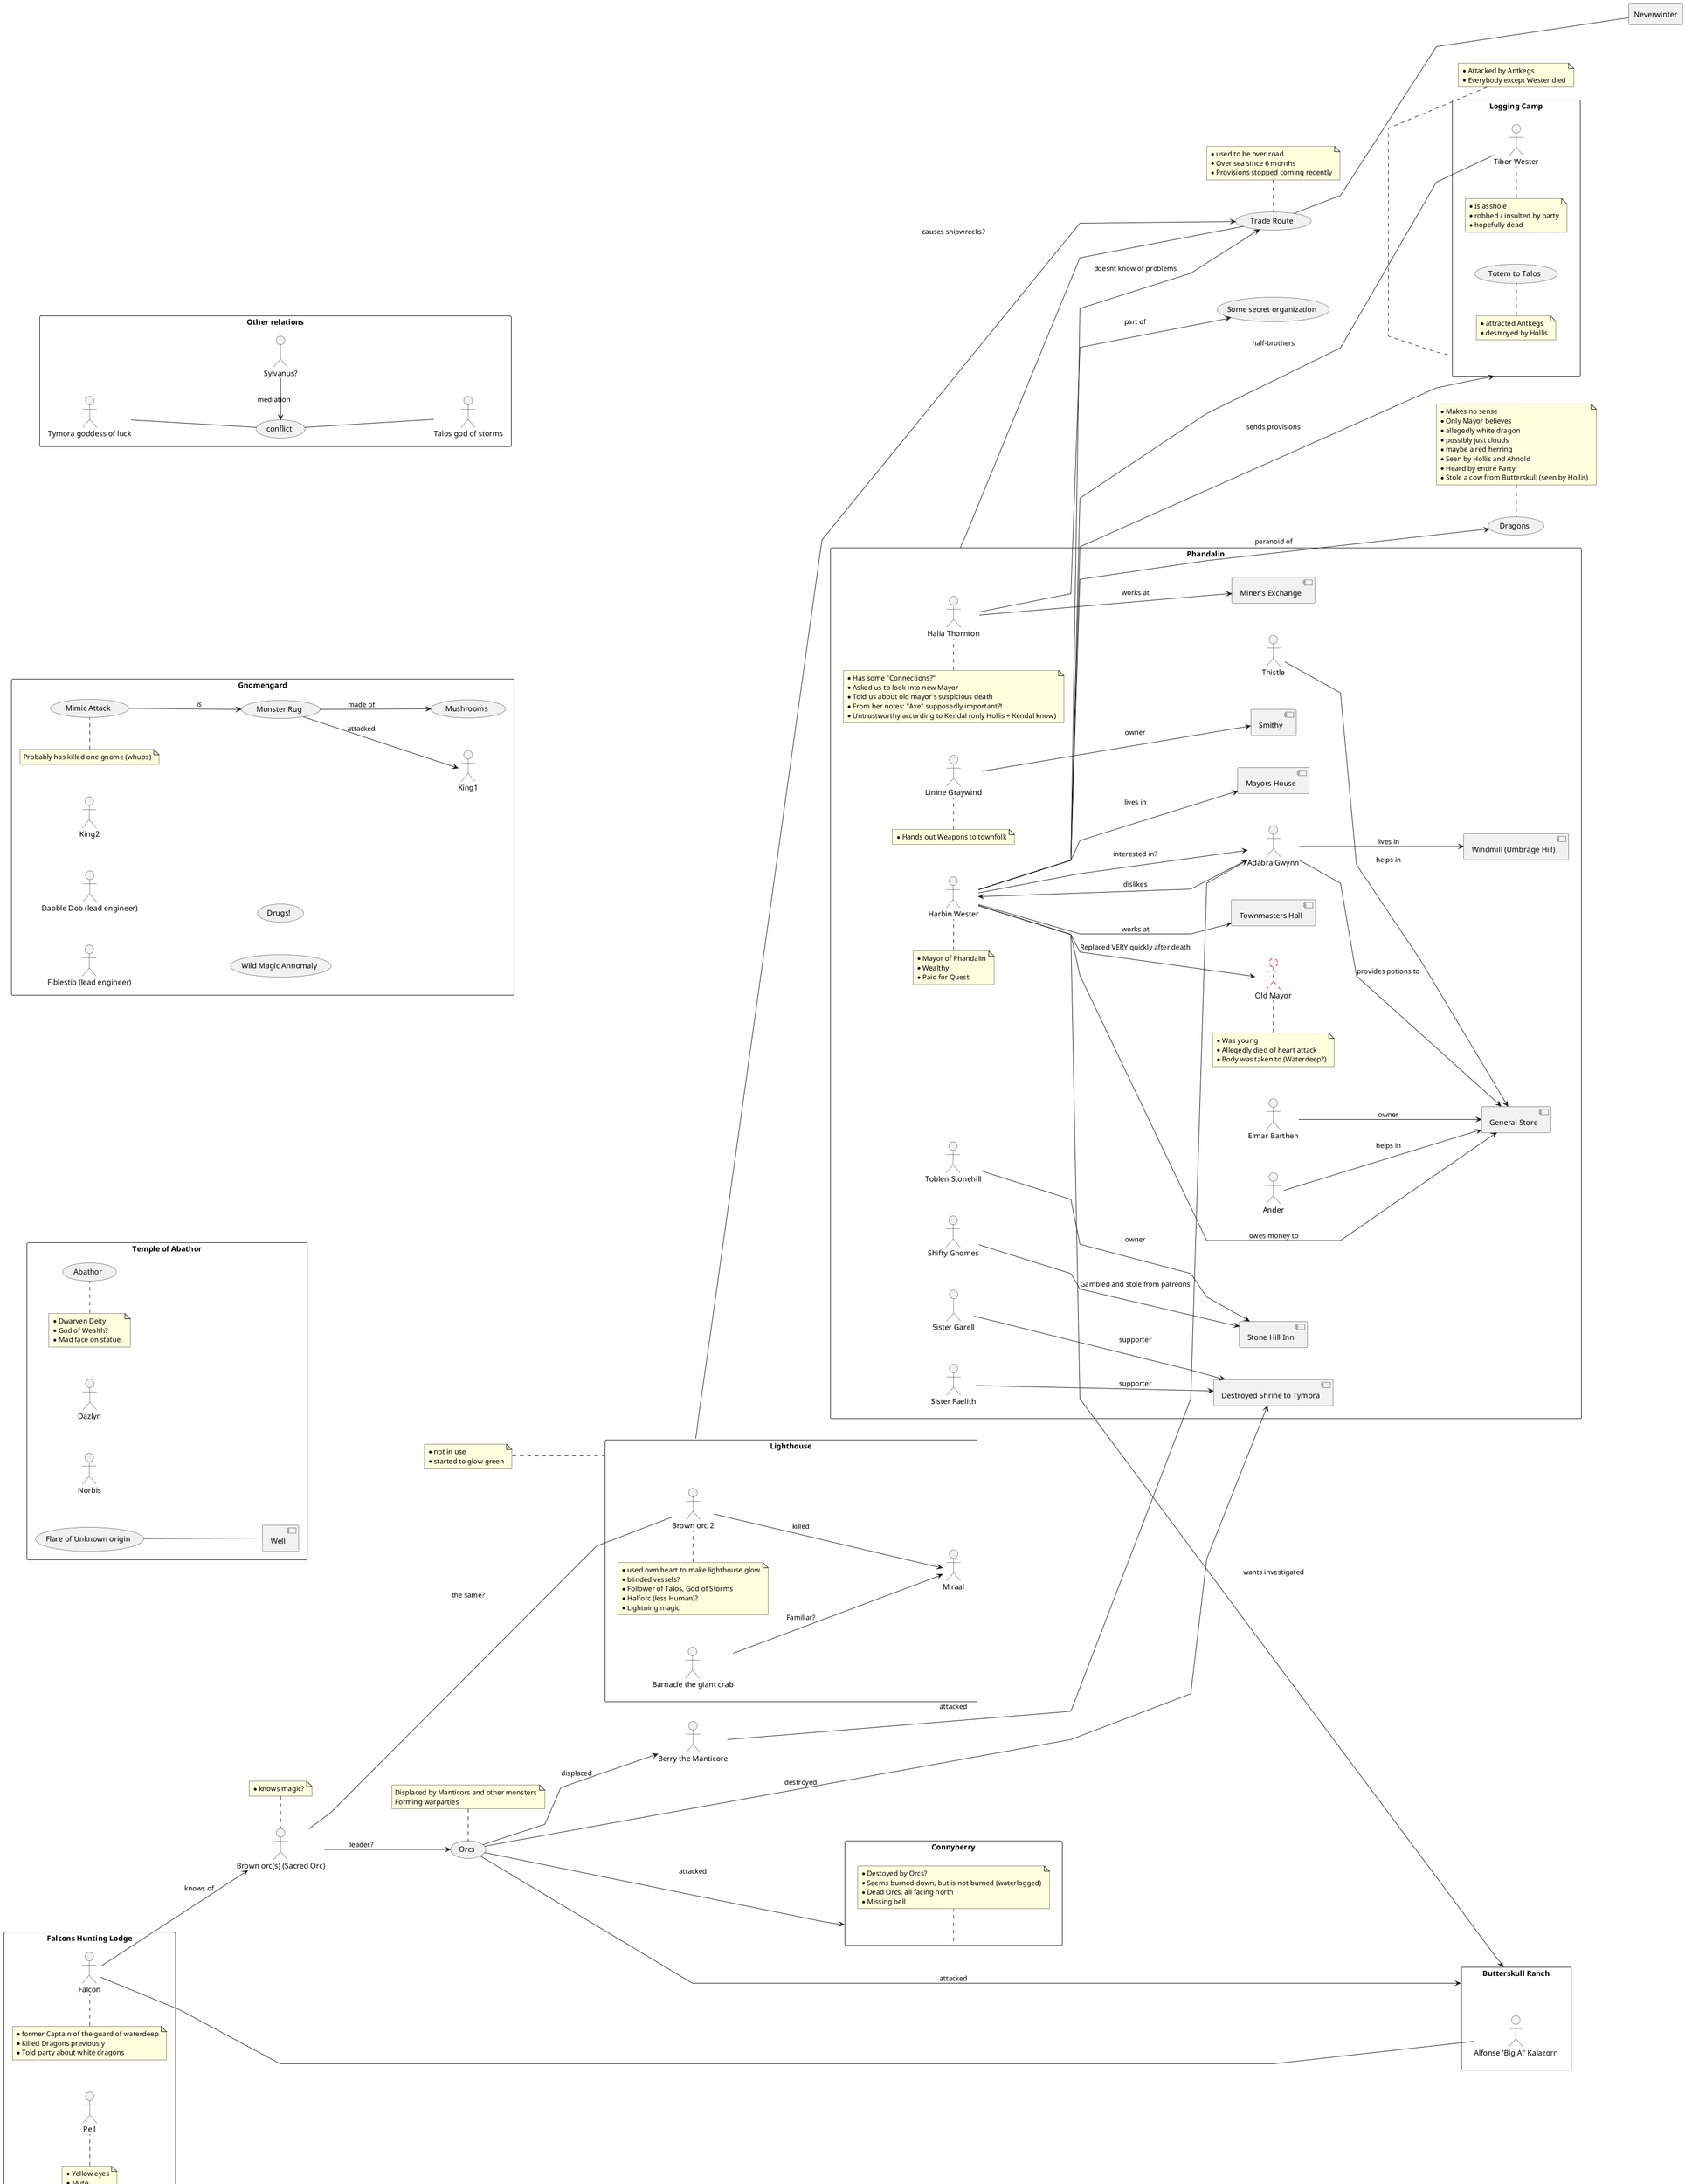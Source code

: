 @startuml Conspiracy Graph
left to right direction
skinparam linetype polyline
skinparam nodesep 60

'Global Actors here:
actor "Berry the Manticore" as manticorBerry
actor "Brown orc(s) (Sacred Orc)" as brownOrc
note top of brownOrc
    * knows magic?
end note

(Orcs) as orcs
note top of orcs
    Displaced by Manticors and other monsters
    Forming warparties
end note

(Dragons) as dragons
note top of dragons
    * Makes no sense
    * Only Mayor believes
    * allegedly white dragon
    * possibly just clouds
    * maybe a red herring
    * Seen by Hollis and Ahnold
    * Heard by entire Party
    * Stole a cow from Butterskull (seen by Hollis)
end note

(Some secret organization) as secretOrg

' Global only relations
brownOrc --> orcs : leader?
orcs --> manticorBerry : displaced

'######### Location Phandalin #########
rectangle Phandalin {
    ' locations
    [Stone Hill Inn] as stoneHillInn
    [Townmasters Hall] as townHall
    [Smithy]
    [Destroyed Shrine to Tymora] as shrine
    [General Store] as generalStore
    [Mayors House] as mayorsHouse
    [Miner's Exchange] as minerHall
    [Windmill (Umbrage Hill)] as Windmill

    'People / Actors with notes
    actor "Toblen Stonehill" as innkeep
    actor "Linine Graywind" as Smith
    note top of Smith
        * Hands out Weapons to townfolk
    end note
    actor "Sister Faelith" as Sister1
    actor "Sister Garell" as Sister2
    actor "Elmar Barthen" as generalStoreGuy
    actor "Ander" as generalStoreHelper
    actor "Thistle" as generalStoreHelper2

    actor "Harbin Wester" as Mayor
    note top of Mayor
        * Mayor of Phandalin
        * Wealthy
        * Paid for Quest
    end note

    actor "Adabra Gwynn" as potionSeller
    actor "Halia Thornton" as prospectorReception
    note top of prospectorReception
        * Has some "Connections?"
        * Asked us to look into new Mayor
        * Told us about old mayor's suspicious death
        * From her notes: "Axe" supposedly important?!
        * Untrustworthy according to Kendal (only Hollis + Kendal know)
    end note

    actor "Old Mayor" as oldMayor #line.dashed;line:red
    note top of oldMayor
        * Was young
        * Allegedly died of heart attack
        * Body was taken to (Waterdeep?)
    end note

    actor "Shifty Gnomes" as shiftyGnomes

    'local relations

    shiftyGnomes --> stoneHillInn : Gambled and stole from patreons
    prospectorReception --> secretOrg : part of

    innkeep --> stoneHillInn : owner
    Smith --> Smithy : owner
    Sister1 --> shrine : supporter
    Sister2 --> shrine : supporter
    generalStoreGuy --> generalStore: owner
    generalStoreHelper --> generalStore : helps in
    generalStoreHelper2 --> generalStore : helps in
    Mayor --> mayorsHouse : lives in
    prospectorReception --> minerHall : works at
    potionSeller --> Windmill : lives in
    Mayor --> townHall : works at

    Mayor --> generalStore : owes money to
    Mayor --> potionSeller : interested in?
    potionSeller --> Mayor : dislikes

    Mayor --> oldMayor : Replaced VERY quickly after death

    potionSeller --> generalStore : provides potions to
}

manticorBerry ---> potionSeller : attacked
orcs ---> shrine : destroyed
Mayor  --->  dragons: paranoid of

'######### Temple of Abathor #########
rectangle "Temple of Abathor"{
    (Abathor)
    note top of Abathor
        * Dwarven Deity
        * God of Wealth?
        * Mad face on statue.
    end note
    actor Dazlyn
    actor Norbis

    [Well]
    (Flare of Unknown origin) as flare

    flare -- Well
}

'######### Gnomengard #########
rectangle "Gnomengard" {
    actor "Fiblestib (lead engineer)"
    actor "Dabble Dob (lead engineer)"
    actor King1 as king1
    actor King2 as king2

    (Monster Rug) as rugMonster
    (Mushrooms)
    (Wild Magic Annomaly)
    (Mimic Attack) as mimicattack
    (Drugs!)

    note top of mimicattack
        Probably has killed one gnome (whups)
    end note

    rugMonster --> Mushrooms : made of
    rugMonster --> king1 : attacked
    mimicattack --> rugMonster : is
}

'######### Woodcutter Camp #########
rectangle "Logging Camp" as woodcutterCamp {
    actor "Tibor Wester" as woodcutterLeader
    note top of woodcutterLeader
        * Is asshole
        * robbed / insulted by party
        * hopefully dead
    end note

    (Totem to Talos) as totem

    note top of totem
        * attracted Antkegs
        * destroyed by Hollis        
    end note
}

note top of woodcutterCamp
    * Attacked by Antkegs
    * Everybody except Wester died
end note

woodcutterLeader --- Mayor : half-brothers
Mayor ---> woodcutterCamp : sends provisions


'######### Butterskull Ranch #########
rectangle "Butterskull Ranch" as ranch {
    actor "Alfonse 'Big Al' Kalazorn" as sheriff

}

orcs ---> ranch : attacked
Mayor ---> ranch : wants investigated
'Mayor ---> sheriff : wants proof of demise?

'######### Lighthouse #########
rectangle "Lighthouse" as lighthouse {
    actor "Barnacle the giant crab" as barnacle
    actor "Miraal" as miraal
    actor "Brown orc 2" as brownOrcLighthouse
    note top of brownOrcLighthouse
        * used own heart to make lighthouse glow
        * blinded vessels?
        * Follower of Talos, God of Storms
        * Halforc (less Human)?
        * Lightning magic
    end note

    barnacle --> miraal : Familiar?
    brownOrcLighthouse --> miraal : killed
}

note left of lighthouse
    * not in use
    * started to glow green
end note

brownOrc --- brownOrcLighthouse : the same?

'######### Trade Route #########
(Trade Route) as tradeRoute

note top of tradeRoute
    * used to be over road
    * Over sea since 6 months
    * Provisions stopped coming recently
end note

tradeRoute --- Phandalin
Mayor ---> tradeRoute : doesnt know of problems
lighthouse ---> tradeRoute : causes shipwrecks?

'######### TNeverwinter #########
rectangle Neverwinter {
}

tradeRoute --- Neverwinter

'######### Falcons Lodge #########
rectangle "Falcons Hunting Lodge"{

    actor "Falcon" as falcon
    note top of falcon
        * former Captain of the guard of waterdeep
        * Killed Dragons previously
        * Told party about white dragons
    end note
    actor "Pell" as yellowBoy
    note top of yellowBoy
        * Yellow eyes
        * Mute
    end note
    actor "Boar with yellow Eyes" as yellowBoar
    actor "Corvin the chef" as corvin
}

falcon --- sheriff
falcon --> brownOrc : knows of

rectangle "Other relations" {
    actor "Tymora goddess of luck" as tymora
    actor "Talos god of storms" as talos
    actor "Sylvanus?" as sylvanus

    (conflict)
    tymora -- conflict
    conflict -- talos
    conflict <- sylvanus :mediation
}

'######### Connyberry #########
rectangle "Connyberry" as connyberry{
    note bottom of connyberry
        * Destoyed by Orcs?
        * Seems burned down, but is not burned (waterlogged)
        * Dead Orcs, all facing north
        * Missing bell
    end note
}
orcs ---> connyberry : attacked


@enduml
